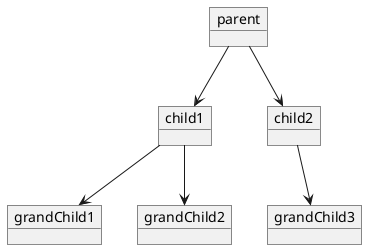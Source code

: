 @startuml

object parent
object child1
object child2
object grandChild1
object grandChild2
object grandChild3

parent --> child1
parent --> child2

child1 --> grandChild1
child1 --> grandChild2
child2 --> grandChild3

@enduml
